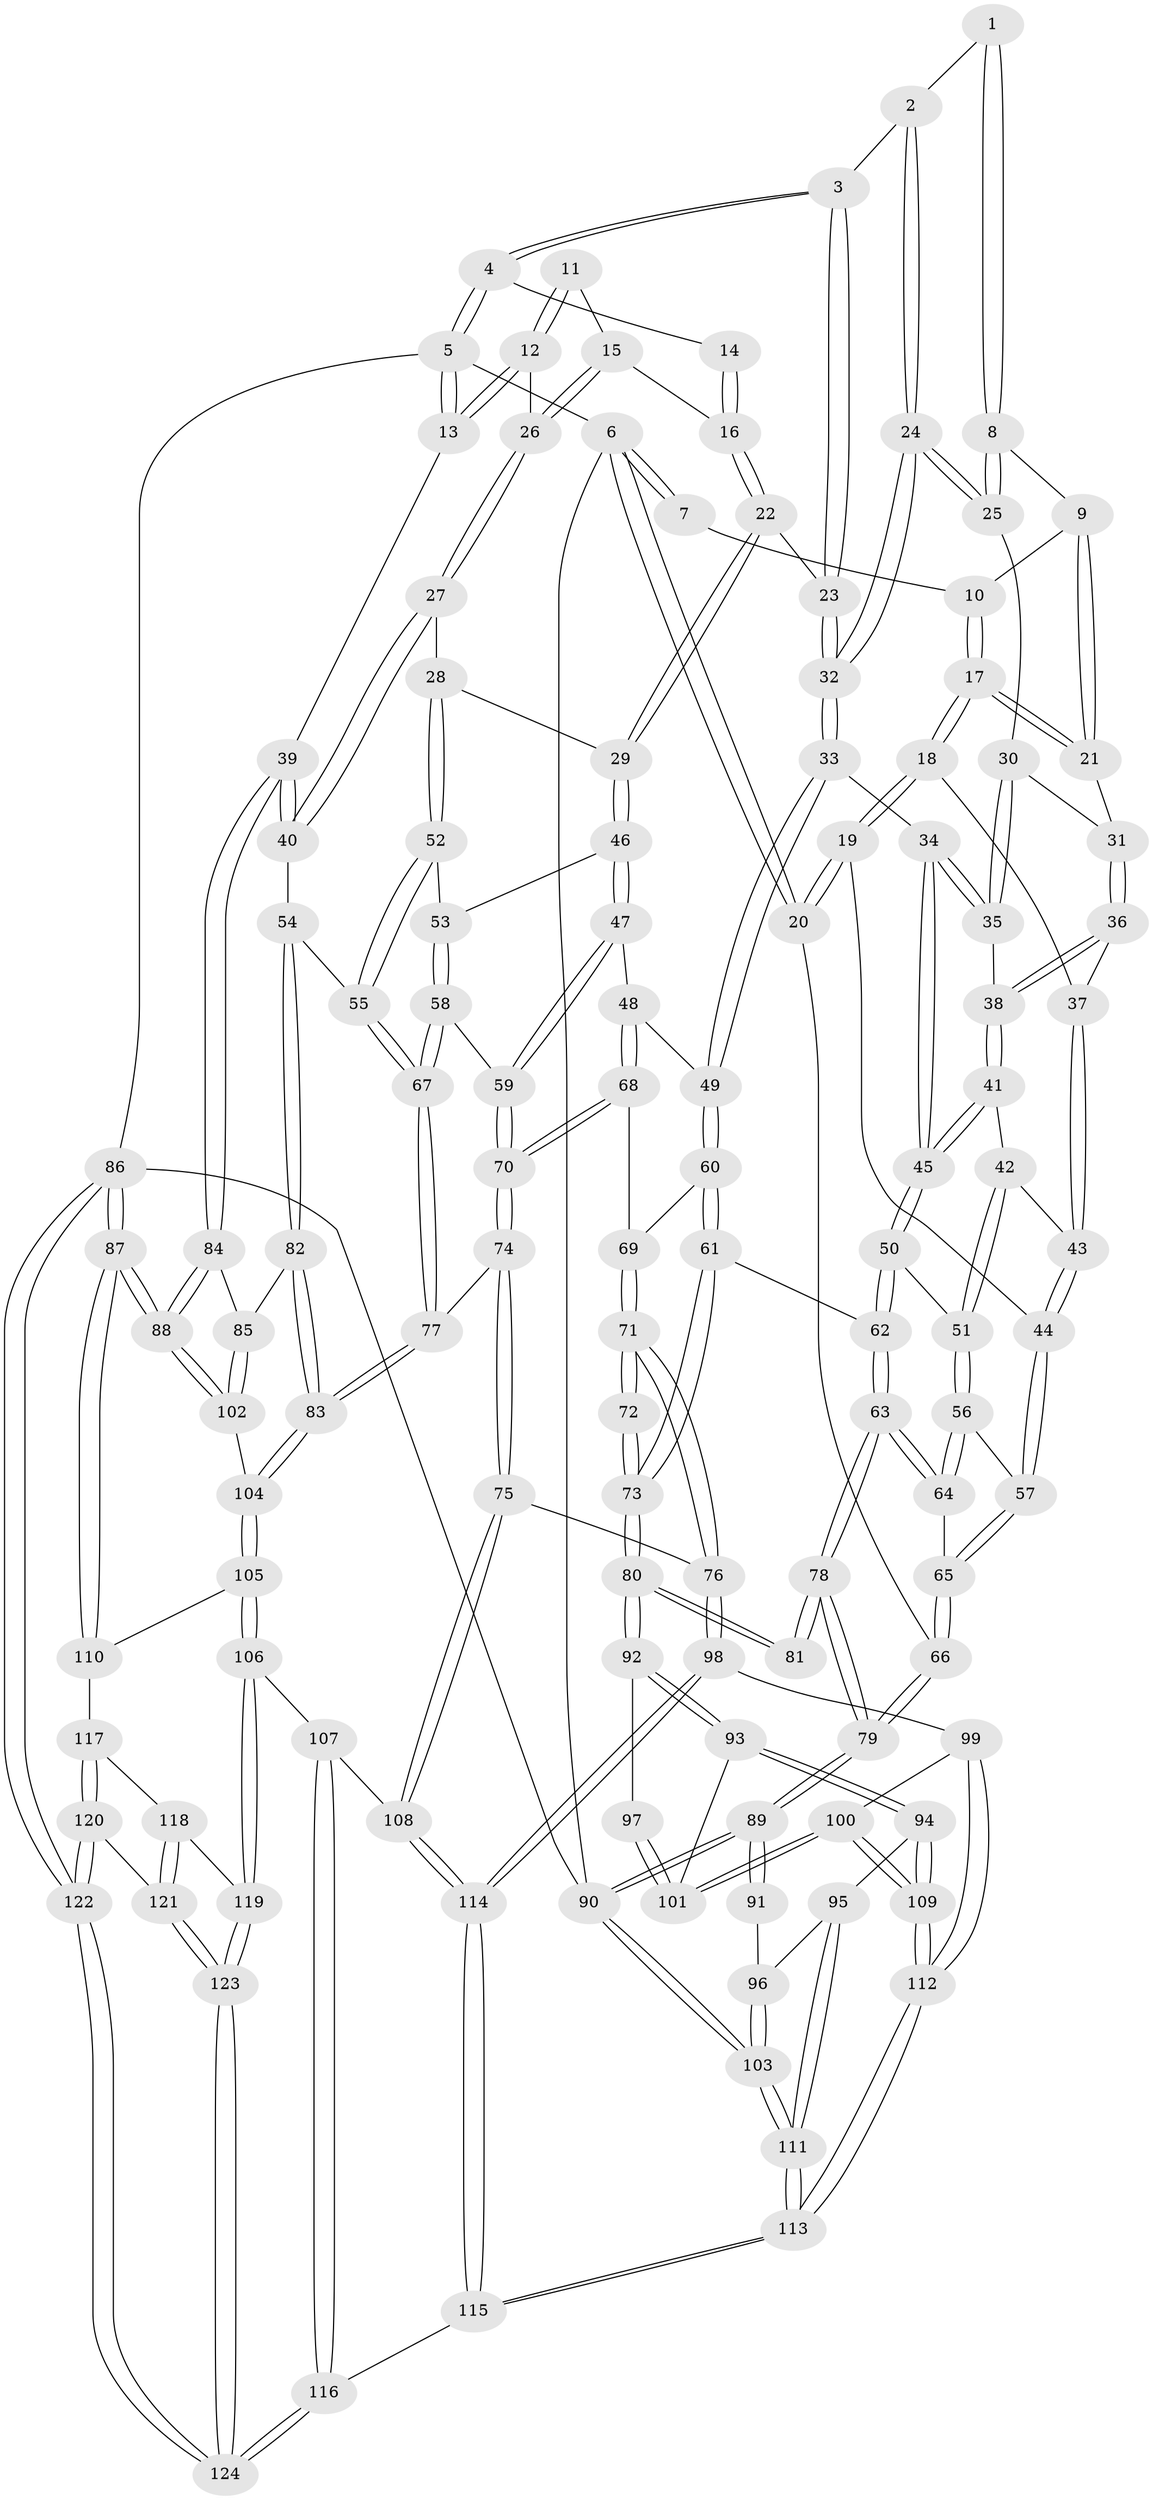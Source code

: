 // coarse degree distribution, {3: 0.17333333333333334, 4: 0.38666666666666666, 5: 0.3333333333333333, 6: 0.06666666666666667, 2: 0.02666666666666667, 8: 0.013333333333333334}
// Generated by graph-tools (version 1.1) at 2025/42/03/06/25 10:42:29]
// undirected, 124 vertices, 307 edges
graph export_dot {
graph [start="1"]
  node [color=gray90,style=filled];
  1 [pos="+0.38977135945035946+0"];
  2 [pos="+0.4822154832708438+0"];
  3 [pos="+0.5845682475039269+0"];
  4 [pos="+0.6604466246129461+0"];
  5 [pos="+1+0"];
  6 [pos="+0+0"];
  7 [pos="+0+0"];
  8 [pos="+0.24141089204193183+0.0983894326606015"];
  9 [pos="+0.13873563822707288+0.05392150784477293"];
  10 [pos="+0.08871854471245672+0.02719183052131855"];
  11 [pos="+0.8589116935722874+0.0806560914951375"];
  12 [pos="+0.9844295643496137+0.16866191977984396"];
  13 [pos="+1+0.10628308651136582"];
  14 [pos="+0.8216409470907393+0.0497221386694256"];
  15 [pos="+0.8078191023621613+0.1385351671076406"];
  16 [pos="+0.8059307535388539+0.13821102957088238"];
  17 [pos="+0.0798537085818867+0.15785424120874156"];
  18 [pos="+0.019594756376560843+0.21711362828211198"];
  19 [pos="+0+0.2694267311455774"];
  20 [pos="+0+0.2626495224113199"];
  21 [pos="+0.1716986776723609+0.16532798920737424"];
  22 [pos="+0.6531758429221924+0.18992486967005504"];
  23 [pos="+0.6363642241744447+0.16769736538889232"];
  24 [pos="+0.38000423032308267+0.1830687453762938"];
  25 [pos="+0.24041449056951958+0.11347016254737999"];
  26 [pos="+0.9600404007503955+0.18052861742420334"];
  27 [pos="+0.8417414278104228+0.27283419017084726"];
  28 [pos="+0.7862035347683747+0.28182539638077814"];
  29 [pos="+0.6683380042287933+0.22304058716092082"];
  30 [pos="+0.21653790250631533+0.15496273158506993"];
  31 [pos="+0.18243328831720243+0.1669383798596891"];
  32 [pos="+0.3911525590947295+0.2812676628251457"];
  33 [pos="+0.37775024743648145+0.30754463486705924"];
  34 [pos="+0.3604862658772602+0.30852900440660647"];
  35 [pos="+0.2812057327666827+0.2630326046828247"];
  36 [pos="+0.1626360481505085+0.27602679620109355"];
  37 [pos="+0.1420808545874149+0.27580607238601507"];
  38 [pos="+0.16655583259969445+0.2785813980279314"];
  39 [pos="+1+0.4551145301873581"];
  40 [pos="+0.9772402971092878+0.47607451282131125"];
  41 [pos="+0.1746807633562202+0.3140167535412834"];
  42 [pos="+0.14183365255506167+0.3598189585718284"];
  43 [pos="+0.09672900450233235+0.360121872560294"];
  44 [pos="+0.05422869514593028+0.38203969545877053"];
  45 [pos="+0.24385937169175123+0.39038647749008676"];
  46 [pos="+0.6464619304352557+0.2807354875482973"];
  47 [pos="+0.5191026399406697+0.4303529889868423"];
  48 [pos="+0.44712081472746923+0.41085027820735337"];
  49 [pos="+0.4396174571363913+0.40626787268403125"];
  50 [pos="+0.23425140164071073+0.40469177388635047"];
  51 [pos="+0.19555904199856902+0.4064889451701856"];
  52 [pos="+0.7828763522295007+0.4232636331700587"];
  53 [pos="+0.6880848402552903+0.4093313708164473"];
  54 [pos="+0.9618729940235314+0.4829699677211035"];
  55 [pos="+0.8077481214591637+0.47036232220472163"];
  56 [pos="+0.10089988369803168+0.4532389800272209"];
  57 [pos="+0.07378902337109818+0.42381802626433884"];
  58 [pos="+0.6056296951347956+0.5023438573831276"];
  59 [pos="+0.5815319745533574+0.5039695898294976"];
  60 [pos="+0.29890421599631006+0.5350542146170112"];
  61 [pos="+0.27883900414255175+0.538468413064349"];
  62 [pos="+0.24951772120443758+0.5194648787383918"];
  63 [pos="+0.12268083676812402+0.5455818895745174"];
  64 [pos="+0.11482329586711558+0.533948304981026"];
  65 [pos="+0+0.517318379470169"];
  66 [pos="+0+0.558090005051506"];
  67 [pos="+0.7387298380924151+0.5460018643591481"];
  68 [pos="+0.42538328076745346+0.5585655972056871"];
  69 [pos="+0.36378679732075614+0.577773082824415"];
  70 [pos="+0.5315203302627708+0.6789443561219818"];
  71 [pos="+0.4086038300395073+0.7359840122631798"];
  72 [pos="+0.38187874820846474+0.729167892058737"];
  73 [pos="+0.2620021632183613+0.6728047304277733"];
  74 [pos="+0.5309391535362361+0.7127406629264432"];
  75 [pos="+0.5033825645621715+0.7555402804780024"];
  76 [pos="+0.44440880543192246+0.7568842794362369"];
  77 [pos="+0.7612012230559969+0.6736586428781567"];
  78 [pos="+0.11534374416174004+0.579596937387513"];
  79 [pos="+0+0.6570743706357443"];
  80 [pos="+0.14323986348692347+0.7186520202204046"];
  81 [pos="+0.1383348145019745+0.7151925042903079"];
  82 [pos="+0.8400794881803383+0.7256321738555523"];
  83 [pos="+0.8370563440791869+0.7283647388516832"];
  84 [pos="+1+0.62913708297586"];
  85 [pos="+0.9307708226114172+0.7038777571371414"];
  86 [pos="+1+1"];
  87 [pos="+1+1"];
  88 [pos="+1+0.8362742608521073"];
  89 [pos="+0+0.687752391768677"];
  90 [pos="+0+1"];
  91 [pos="+0+0.7274424098941628"];
  92 [pos="+0.14759726911052953+0.7369125795995927"];
  93 [pos="+0.1568662346643641+0.8058434783127105"];
  94 [pos="+0.15424581223657993+0.8163884842247664"];
  95 [pos="+0.13857801488596996+0.8303675631944851"];
  96 [pos="+0.038124064446747916+0.8433211068870468"];
  97 [pos="+0.2815261298233747+0.7822654448427745"];
  98 [pos="+0.35538993467825236+0.8575046715739407"];
  99 [pos="+0.35124423878285016+0.8592209649334219"];
  100 [pos="+0.30131390914342543+0.8604700158305832"];
  101 [pos="+0.2562292181391093+0.8260632626656376"];
  102 [pos="+1+0.7930454357271685"];
  103 [pos="+0+1"];
  104 [pos="+0.8397659987966746+0.7566506792055162"];
  105 [pos="+0.8378683968587628+0.7716119171522613"];
  106 [pos="+0.6060606659801226+0.857877700104026"];
  107 [pos="+0.5514666402252019+0.8081359942466738"];
  108 [pos="+0.5050839222324105+0.7587826359825866"];
  109 [pos="+0.21738201963751994+0.9330234951446783"];
  110 [pos="+0.8465972330238558+0.8144924631099105"];
  111 [pos="+0+1"];
  112 [pos="+0.21664552868061454+1"];
  113 [pos="+0.20314208247877466+1"];
  114 [pos="+0.4295660243408976+1"];
  115 [pos="+0.4310704282036557+1"];
  116 [pos="+0.46144879350100865+1"];
  117 [pos="+0.8344095685734376+0.8346058493015382"];
  118 [pos="+0.7189758236413466+0.8965477242051704"];
  119 [pos="+0.6063403192936186+0.8585511957177846"];
  120 [pos="+0.8002752049370476+0.933857830246983"];
  121 [pos="+0.7350628479447702+0.9705367677134682"];
  122 [pos="+1+1"];
  123 [pos="+0.639451722622642+1"];
  124 [pos="+0.6110155765291672+1"];
  1 -- 2;
  1 -- 8;
  1 -- 8;
  2 -- 3;
  2 -- 24;
  2 -- 24;
  3 -- 4;
  3 -- 4;
  3 -- 23;
  3 -- 23;
  4 -- 5;
  4 -- 5;
  4 -- 14;
  5 -- 6;
  5 -- 13;
  5 -- 13;
  5 -- 86;
  6 -- 7;
  6 -- 7;
  6 -- 20;
  6 -- 20;
  6 -- 90;
  7 -- 10;
  8 -- 9;
  8 -- 25;
  8 -- 25;
  9 -- 10;
  9 -- 21;
  9 -- 21;
  10 -- 17;
  10 -- 17;
  11 -- 12;
  11 -- 12;
  11 -- 15;
  12 -- 13;
  12 -- 13;
  12 -- 26;
  13 -- 39;
  14 -- 16;
  14 -- 16;
  15 -- 16;
  15 -- 26;
  15 -- 26;
  16 -- 22;
  16 -- 22;
  17 -- 18;
  17 -- 18;
  17 -- 21;
  17 -- 21;
  18 -- 19;
  18 -- 19;
  18 -- 37;
  19 -- 20;
  19 -- 20;
  19 -- 44;
  20 -- 66;
  21 -- 31;
  22 -- 23;
  22 -- 29;
  22 -- 29;
  23 -- 32;
  23 -- 32;
  24 -- 25;
  24 -- 25;
  24 -- 32;
  24 -- 32;
  25 -- 30;
  26 -- 27;
  26 -- 27;
  27 -- 28;
  27 -- 40;
  27 -- 40;
  28 -- 29;
  28 -- 52;
  28 -- 52;
  29 -- 46;
  29 -- 46;
  30 -- 31;
  30 -- 35;
  30 -- 35;
  31 -- 36;
  31 -- 36;
  32 -- 33;
  32 -- 33;
  33 -- 34;
  33 -- 49;
  33 -- 49;
  34 -- 35;
  34 -- 35;
  34 -- 45;
  34 -- 45;
  35 -- 38;
  36 -- 37;
  36 -- 38;
  36 -- 38;
  37 -- 43;
  37 -- 43;
  38 -- 41;
  38 -- 41;
  39 -- 40;
  39 -- 40;
  39 -- 84;
  39 -- 84;
  40 -- 54;
  41 -- 42;
  41 -- 45;
  41 -- 45;
  42 -- 43;
  42 -- 51;
  42 -- 51;
  43 -- 44;
  43 -- 44;
  44 -- 57;
  44 -- 57;
  45 -- 50;
  45 -- 50;
  46 -- 47;
  46 -- 47;
  46 -- 53;
  47 -- 48;
  47 -- 59;
  47 -- 59;
  48 -- 49;
  48 -- 68;
  48 -- 68;
  49 -- 60;
  49 -- 60;
  50 -- 51;
  50 -- 62;
  50 -- 62;
  51 -- 56;
  51 -- 56;
  52 -- 53;
  52 -- 55;
  52 -- 55;
  53 -- 58;
  53 -- 58;
  54 -- 55;
  54 -- 82;
  54 -- 82;
  55 -- 67;
  55 -- 67;
  56 -- 57;
  56 -- 64;
  56 -- 64;
  57 -- 65;
  57 -- 65;
  58 -- 59;
  58 -- 67;
  58 -- 67;
  59 -- 70;
  59 -- 70;
  60 -- 61;
  60 -- 61;
  60 -- 69;
  61 -- 62;
  61 -- 73;
  61 -- 73;
  62 -- 63;
  62 -- 63;
  63 -- 64;
  63 -- 64;
  63 -- 78;
  63 -- 78;
  64 -- 65;
  65 -- 66;
  65 -- 66;
  66 -- 79;
  66 -- 79;
  67 -- 77;
  67 -- 77;
  68 -- 69;
  68 -- 70;
  68 -- 70;
  69 -- 71;
  69 -- 71;
  70 -- 74;
  70 -- 74;
  71 -- 72;
  71 -- 72;
  71 -- 76;
  71 -- 76;
  72 -- 73;
  72 -- 73;
  73 -- 80;
  73 -- 80;
  74 -- 75;
  74 -- 75;
  74 -- 77;
  75 -- 76;
  75 -- 108;
  75 -- 108;
  76 -- 98;
  76 -- 98;
  77 -- 83;
  77 -- 83;
  78 -- 79;
  78 -- 79;
  78 -- 81;
  78 -- 81;
  79 -- 89;
  79 -- 89;
  80 -- 81;
  80 -- 81;
  80 -- 92;
  80 -- 92;
  82 -- 83;
  82 -- 83;
  82 -- 85;
  83 -- 104;
  83 -- 104;
  84 -- 85;
  84 -- 88;
  84 -- 88;
  85 -- 102;
  85 -- 102;
  86 -- 87;
  86 -- 87;
  86 -- 122;
  86 -- 122;
  86 -- 90;
  87 -- 88;
  87 -- 88;
  87 -- 110;
  87 -- 110;
  88 -- 102;
  88 -- 102;
  89 -- 90;
  89 -- 90;
  89 -- 91;
  89 -- 91;
  90 -- 103;
  90 -- 103;
  91 -- 96;
  92 -- 93;
  92 -- 93;
  92 -- 97;
  93 -- 94;
  93 -- 94;
  93 -- 101;
  94 -- 95;
  94 -- 109;
  94 -- 109;
  95 -- 96;
  95 -- 111;
  95 -- 111;
  96 -- 103;
  96 -- 103;
  97 -- 101;
  97 -- 101;
  98 -- 99;
  98 -- 114;
  98 -- 114;
  99 -- 100;
  99 -- 112;
  99 -- 112;
  100 -- 101;
  100 -- 101;
  100 -- 109;
  100 -- 109;
  102 -- 104;
  103 -- 111;
  103 -- 111;
  104 -- 105;
  104 -- 105;
  105 -- 106;
  105 -- 106;
  105 -- 110;
  106 -- 107;
  106 -- 119;
  106 -- 119;
  107 -- 108;
  107 -- 116;
  107 -- 116;
  108 -- 114;
  108 -- 114;
  109 -- 112;
  109 -- 112;
  110 -- 117;
  111 -- 113;
  111 -- 113;
  112 -- 113;
  112 -- 113;
  113 -- 115;
  113 -- 115;
  114 -- 115;
  114 -- 115;
  115 -- 116;
  116 -- 124;
  116 -- 124;
  117 -- 118;
  117 -- 120;
  117 -- 120;
  118 -- 119;
  118 -- 121;
  118 -- 121;
  119 -- 123;
  119 -- 123;
  120 -- 121;
  120 -- 122;
  120 -- 122;
  121 -- 123;
  121 -- 123;
  122 -- 124;
  122 -- 124;
  123 -- 124;
  123 -- 124;
}
